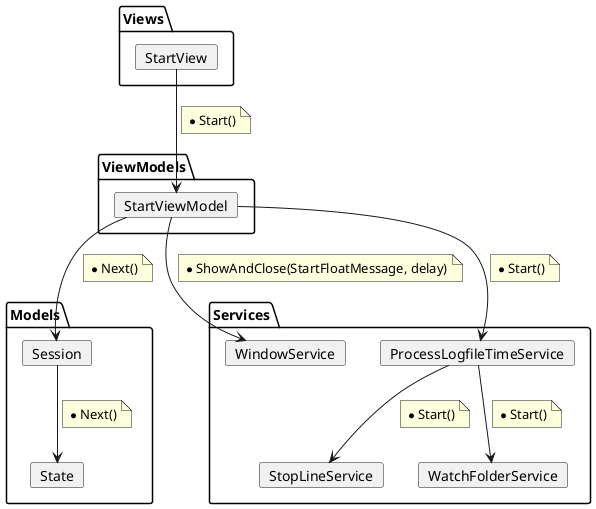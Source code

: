 @startuml Start Collab

package Models{
    card Session
    card State
    
    Session --> State
        note on link
            * Next()
        end note
}

package Services{
    card WindowService
    card ProcessLogfileTimeService
    card StopLineService
    card WatchFolderService
    
    ProcessLogfileTimeService --> StopLineService
        note on link
            * Start()
        end note
    ProcessLogfileTimeService --> WatchFolderService
        note on link
            * Start()
        end note
}

package ViewModels{
    card StartViewModel
    
    StartViewModel --> ProcessLogfileTimeService
        note on link
           * Start()
        end note
        
    StartViewModel --> Session
        note on link
            * Next()
        end note
    StartViewModel --> WindowService
        note on link
            * ShowAndClose(StartFloatMessage, delay)
        end note
}

package Views {
    card StartView
    
    StartView --> StartViewModel
        note on link
            * Start() 
        end note
}
@enduml

